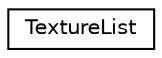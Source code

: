 digraph "Graphical Class Hierarchy"
{
  edge [fontname="Helvetica",fontsize="10",labelfontname="Helvetica",labelfontsize="10"];
  node [fontname="Helvetica",fontsize="10",shape=record];
  rankdir="LR";
  Node1 [label="TextureList",height=0.2,width=0.4,color="black", fillcolor="white", style="filled",URL="$class_texture_list.html"];
}
